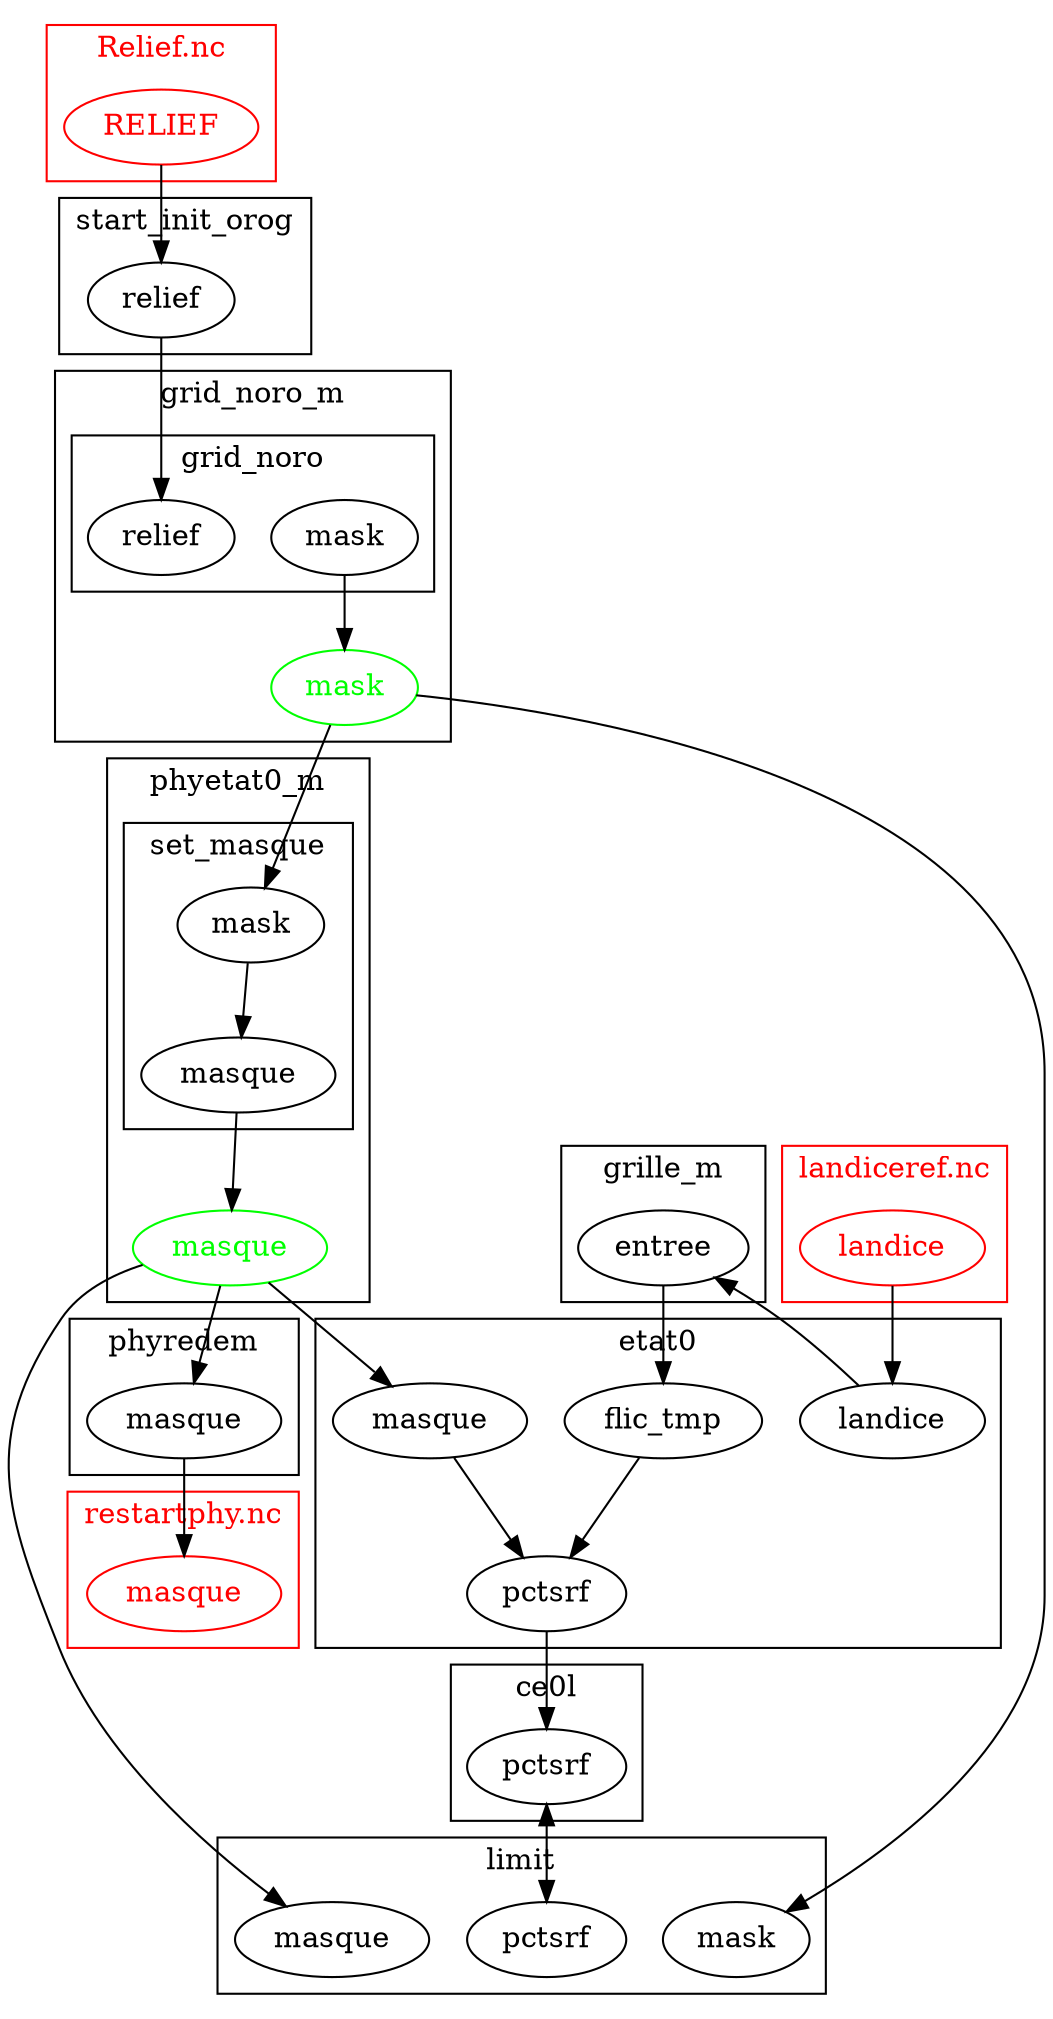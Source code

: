 digraph masque
{
	subgraph cluster_restartphy
	{
		color = red;
		fontcolor = red;
		node[color = red, fontcolor = red];
		masque_restartphy[label = masque]
		label = "restartphy.nc"
	}

	subgraph cluster_phyredem
	{
		label = "phyredem"
		masque_phyredem[label = masque]
	}

	masque_phyredem -> masque_restartphy;
	
	subgraph cluster_phyetat0_m
	{
		label = "phyetat0_m";
		masque_phyetat0_m[label = masque, color = green,
				 fontcolor = green]

		subgraph cluster_set_masque
		{
			label = "set_masque";
			masque_set_masque[label = masque];
			mask_set_masque[label = mask];
			mask_set_masque -> masque_set_masque
		}
		
		masque_set_masque -> masque_phyetat0_m
	}
	masque_phyetat0_m -> masque_phyredem;
	
	subgraph cluster_limit
	{
		label = "limit";
		masque_limit[label = masque];
		mask_limit[label = mask];
		pctsrf_limit[label = pctsrf]
	}
	
	masque_phyetat0_m -> masque_limit;

	subgraph cluster_etat0
	{
		label = "etat0";
		masque_etat0[label = masque];
		pctsrf_etat0[label = pctsrf];
		masque_etat0 -> pctsrf_etat0;
		flic_tmp;
		flic_tmp -> pctsrf_etat0;
		landice_etat0[label = landice]
	}

	masque_phyetat0_m -> masque_etat0;
	
	subgraph cluster_start_init_orog
	{
	    label = "start_init_orog";
	    relief
	}

	mask_grid_noro_m -> mask_set_masque;
	mask_grid_noro_m -> mask_limit;
	
	subgraph cluster_grid_noro_m
	{
		label = "grid_noro_m";
		mask_grid_noro_m[label = mask, color = green,
				 fontcolor = green];
		
		subgraph cluster_grid_noro
		{
		    label = "grid_noro";
		    mask_grid_noro[label = mask];
		    relief_grid_noro[label = relief]
		}
		mask_grid_noro -> mask_grid_noro_m
	}

	relief -> relief_grid_noro;

	subgraph cluster_Relief
	{
		color = red;
		fontcolor = red;
		node[color = red, fontcolor = red];
		RELIEF
		label = "Relief.nc"
	}

	RELIEF -> relief;

	subgraph cluster_ce0l
	{
		label = "ce0l";
		pctsrf_ce0l[label = pctsrf]
	}

	pctsrf_etat0 -> pctsrf_ce0l;
	pctsrf_ce0l -> pctsrf_limit[dir = both];
	
	subgraph cluster_grille_m
	{
		label = "grille_m";
		entree
	}

	entree -> flic_tmp;
	landice_etat0 -> entree
	
	subgraph cluster_landiceref
	{
		color = red;
		fontcolor = red;
		node[color = red, fontcolor = red];
		landice
		label = "landiceref.nc"
	}

	landice -> landice_etat0
}
